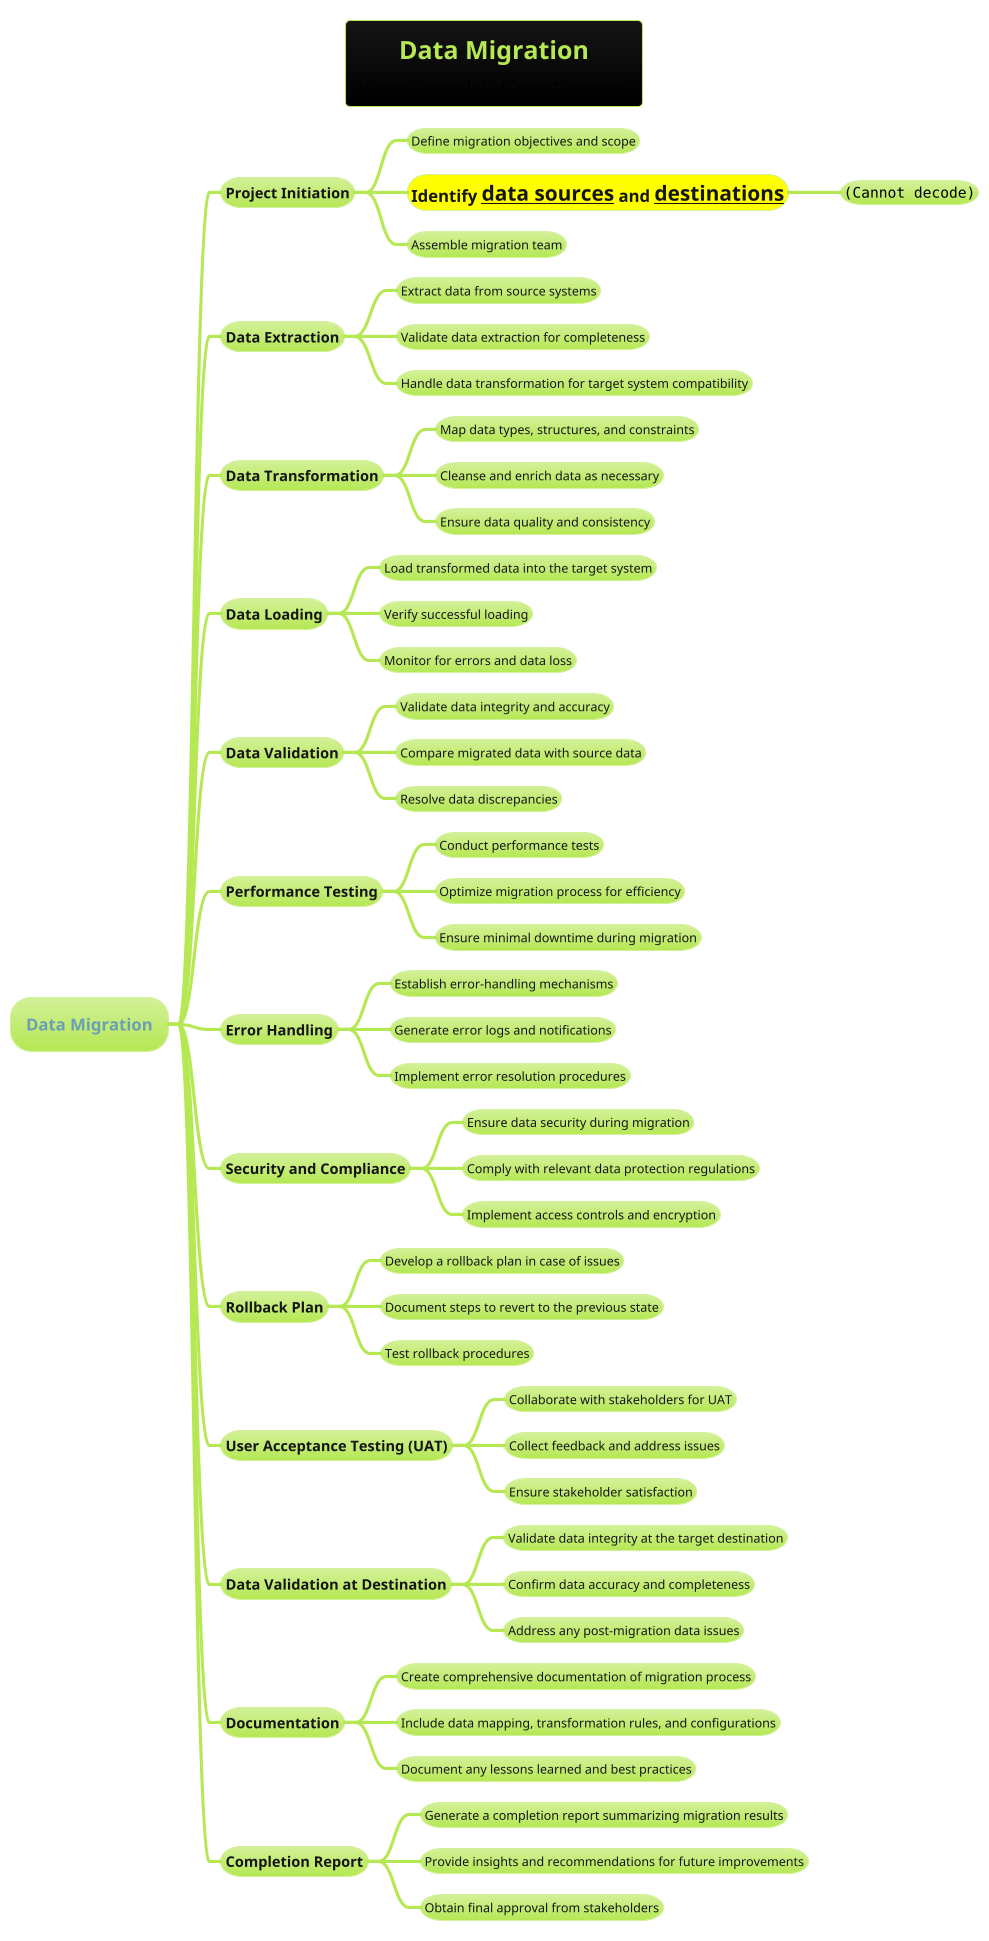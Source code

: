 @startmindmap
title =Data Migration\n<img:images/scenario-db-migration.png>  <img:images/image-(5).png>
!theme hacker

* Data Migration
** Project Initiation
*** Define migration objectives and scope
***[#yellow] =Identify __data sources__ and __destinations__
**** <img:images/img.png>
*** Assemble migration team


** Data Extraction
*** Extract data from source systems
*** Validate data extraction for completeness
*** Handle data transformation for target system compatibility

** Data Transformation
*** Map data types, structures, and constraints
*** Cleanse and enrich data as necessary
*** Ensure data quality and consistency

** Data Loading
*** Load transformed data into the target system
*** Verify successful loading
*** Monitor for errors and data loss

** Data Validation
*** Validate data integrity and accuracy
*** Compare migrated data with source data
*** Resolve data discrepancies

** Performance Testing
*** Conduct performance tests
*** Optimize migration process for efficiency
*** Ensure minimal downtime during migration

** Error Handling
*** Establish error-handling mechanisms
*** Generate error logs and notifications
*** Implement error resolution procedures

** Security and Compliance
*** Ensure data security during migration
*** Comply with relevant data protection regulations
*** Implement access controls and encryption

** Rollback Plan
*** Develop a rollback plan in case of issues
*** Document steps to revert to the previous state
*** Test rollback procedures

** User Acceptance Testing (UAT)
*** Collaborate with stakeholders for UAT
*** Collect feedback and address issues
*** Ensure stakeholder satisfaction

** Data Validation at Destination
*** Validate data integrity at the target destination
*** Confirm data accuracy and completeness
*** Address any post-migration data issues

** Documentation
*** Create comprehensive documentation of migration process
*** Include data mapping, transformation rules, and configurations
*** Document any lessons learned and best practices

** Completion Report
*** Generate a completion report summarizing migration results
*** Provide insights and recommendations for future improvements
*** Obtain final approval from stakeholders
@endmindmap
